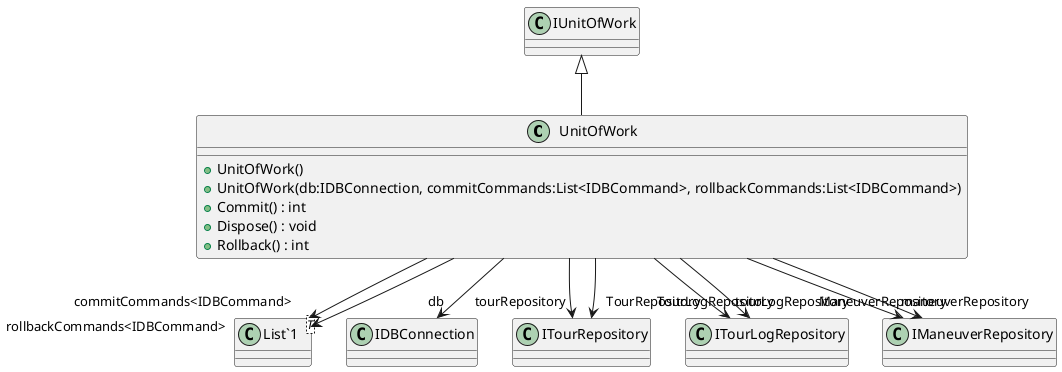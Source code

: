 @startuml
class UnitOfWork {
    + UnitOfWork()
    + UnitOfWork(db:IDBConnection, commitCommands:List<IDBCommand>, rollbackCommands:List<IDBCommand>)
    + Commit() : int
    + Dispose() : void
    + Rollback() : int
}
class "List`1"<T> {
}
IUnitOfWork <|-- UnitOfWork
UnitOfWork --> "commitCommands<IDBCommand>" "List`1"
UnitOfWork --> "rollbackCommands<IDBCommand>" "List`1"
UnitOfWork --> "db" IDBConnection
UnitOfWork --> "tourRepository" ITourRepository
UnitOfWork --> "tourLogRepository" ITourLogRepository
UnitOfWork --> "maneuverRepository" IManeuverRepository
UnitOfWork --> "TourRepository" ITourRepository
UnitOfWork --> "TourLogRepository" ITourLogRepository
UnitOfWork --> "ManeuverRepository" IManeuverRepository
@enduml
